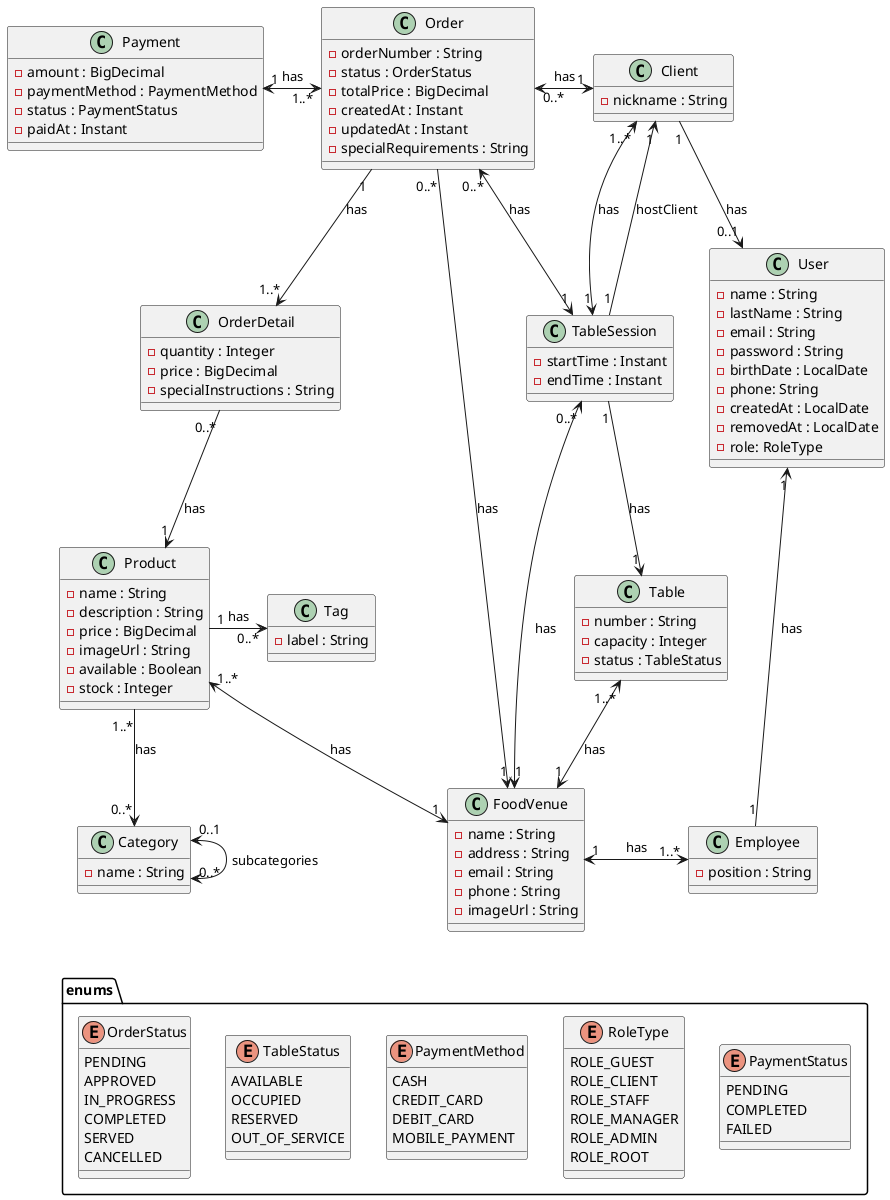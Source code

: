 @startuml


' === Main entities ===

class User {
    - name : String
    - lastName : String
    - email : String
    - password : String
    - birthDate : LocalDate
    - phone: String
    - createdAt : LocalDate
    - removedAt : LocalDate
    - role: RoleType
}

class Client {
    - nickname : String
}

class Employee {
    - position : String
}

class FoodVenue {
    - name : String
    - address : String
    - email : String
    - phone : String
    - imageUrl : String
}

class Table {
    - number : String
    - capacity : Integer
    - status : TableStatus
}

class TableSession {
    - startTime : Instant
    - endTime : Instant
}



class Product {
    - name : String
    - description : String
    - price : BigDecimal
    - imageUrl : String
    - available : Boolean
    - stock : Integer
}

class Category {
    - name : String
}

class Tag {
    - label : String
}

class Order {
    - orderNumber : String
    - status : OrderStatus
    - totalPrice : BigDecimal
    - createdAt : Instant
    - updatedAt : Instant
    - specialRequirements : String
}

class OrderDetail {
    -quantity : Integer
    -price : BigDecimal
    -specialInstructions : String
}

class Payment {
    - amount : BigDecimal
    - paymentMethod : PaymentMethod
    - status : PaymentStatus
    - paidAt : Instant
}


' === Enums ===
package enums {
    enum TableStatus {
        AVAILABLE
        OCCUPIED
        RESERVED
        OUT_OF_SERVICE
    }

    enum RoleType {
        ROLE_GUEST
        ROLE_CLIENT
        ROLE_STAFF
        ROLE_MANAGER
        ROLE_ADMIN
        ROLE_ROOT
    }

    enum OrderStatus {
        PENDING
        APPROVED
        IN_PROGRESS
        COMPLETED
        SERVED
        CANCELLED
    }

    enum PaymentStatus {
        PENDING
        COMPLETED
        FAILED
    }

    enum PaymentMethod {
      CASH
      CREDIT_CARD
      DEBIT_CARD
      MOBILE_PAYMENT
    }
}

' === Relations ===
FoodVenue "1" <-up-> "1..*" Table : has
FoodVenue "1" <-up-> "0..*" TableSession : has
FoodVenue "1" <-left-> "1..*" Product : has
FoodVenue "1" <-left- "0..*" Order : has
FoodVenue "1" <-right-> "1..*" Employee : has
Product "1..*" -down-> "0..*" Category : has
Product "1" -right-> "0..*" Tag : has
TableSession "1" <-left-> "0..*" Order : has
TableSession "1" <-up-> "1..*" Client : has
TableSession "1" --> "1" Client : hostClient
TableSession "1" -down-> "1" Table : has
Payment "1" <-right-> "1..*" Order : has
Client "1" <-left-> "0..* " Order : has
Order "1" -down-> "1..*" OrderDetail : has
OrderDetail "0..*" -down-> "1" Product : has
Client "1" -down-> "0..1" User : has
Employee "1" -up-> "1" User : has
Category "0..1" <--> "0..*" Category : subcategories




TableStatus -right[hidden]- PaymentMethod
TableStatus -left[hidden]- OrderStatus
PaymentMethod -right[hidden]- RoleType
RoleType -right[hidden]- PaymentStatus
OrderStatus -up[hidden]- Category

@enduml